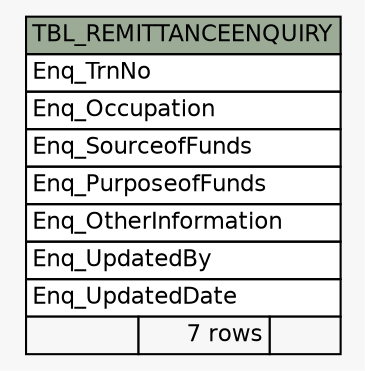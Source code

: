 // dot 2.38.0 on Windows 10 10.0
// SchemaSpy rev 590
digraph "TBL_REMITTANCEENQUIRY" {
  graph [
    rankdir="RL"
    bgcolor="#f7f7f7"
    nodesep="0.18"
    ranksep="0.46"
    fontname="Helvetica"
    fontsize="11"
  ];
  node [
    fontname="Helvetica"
    fontsize="11"
    shape="plaintext"
  ];
  edge [
    arrowsize="0.8"
  ];
  "TBL_REMITTANCEENQUIRY" [
    label=<
    <TABLE BORDER="0" CELLBORDER="1" CELLSPACING="0" BGCOLOR="#ffffff">
      <TR><TD COLSPAN="3" BGCOLOR="#9bab96" ALIGN="CENTER">TBL_REMITTANCEENQUIRY</TD></TR>
      <TR><TD PORT="Enq_TrnNo" COLSPAN="3" ALIGN="LEFT">Enq_TrnNo</TD></TR>
      <TR><TD PORT="Enq_Occupation" COLSPAN="3" ALIGN="LEFT">Enq_Occupation</TD></TR>
      <TR><TD PORT="Enq_SourceofFunds" COLSPAN="3" ALIGN="LEFT">Enq_SourceofFunds</TD></TR>
      <TR><TD PORT="Enq_PurposeofFunds" COLSPAN="3" ALIGN="LEFT">Enq_PurposeofFunds</TD></TR>
      <TR><TD PORT="Enq_OtherInformation" COLSPAN="3" ALIGN="LEFT">Enq_OtherInformation</TD></TR>
      <TR><TD PORT="Enq_UpdatedBy" COLSPAN="3" ALIGN="LEFT">Enq_UpdatedBy</TD></TR>
      <TR><TD PORT="Enq_UpdatedDate" COLSPAN="3" ALIGN="LEFT">Enq_UpdatedDate</TD></TR>
      <TR><TD ALIGN="LEFT" BGCOLOR="#f7f7f7">  </TD><TD ALIGN="RIGHT" BGCOLOR="#f7f7f7">7 rows</TD><TD ALIGN="RIGHT" BGCOLOR="#f7f7f7">  </TD></TR>
    </TABLE>>
    URL="tables/TBL_REMITTANCEENQUIRY.html"
    tooltip="TBL_REMITTANCEENQUIRY"
  ];
}
